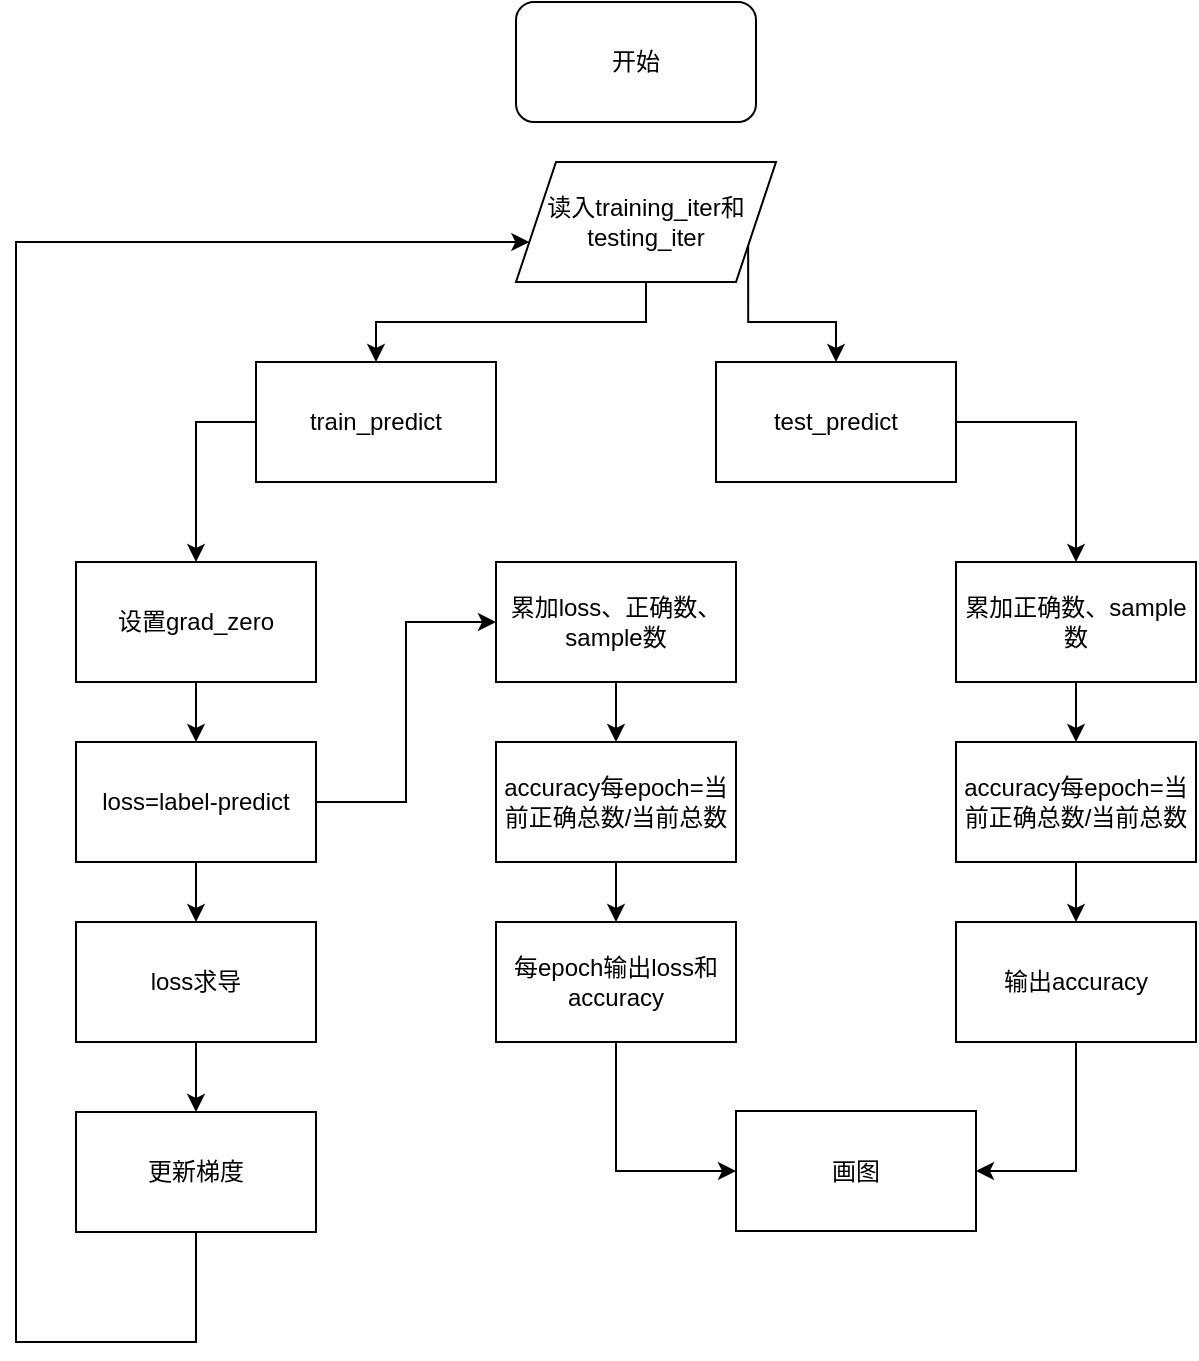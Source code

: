 <mxfile version="24.2.7" type="device">
  <diagram name="第 1 页" id="3g3Wfdjch880W8ioHcnG">
    <mxGraphModel dx="907" dy="666" grid="1" gridSize="10" guides="1" tooltips="1" connect="1" arrows="1" fold="1" page="1" pageScale="1" pageWidth="827" pageHeight="1169" math="0" shadow="0">
      <root>
        <mxCell id="0" />
        <mxCell id="1" parent="0" />
        <mxCell id="HdxCdrpS5fzfI6IJm-NW-1" value="开始" style="rounded=1;whiteSpace=wrap;html=1;" parent="1" vertex="1">
          <mxGeometry x="280" y="30" width="120" height="60" as="geometry" />
        </mxCell>
        <mxCell id="69fULzKzqIoQ-AIb7Wg8-10" style="edgeStyle=orthogonalEdgeStyle;rounded=0;orthogonalLoop=1;jettySize=auto;html=1;exitX=0;exitY=0.5;exitDx=0;exitDy=0;entryX=0.5;entryY=0;entryDx=0;entryDy=0;" edge="1" parent="1" source="HdxCdrpS5fzfI6IJm-NW-3" target="HdxCdrpS5fzfI6IJm-NW-8">
          <mxGeometry relative="1" as="geometry" />
        </mxCell>
        <mxCell id="HdxCdrpS5fzfI6IJm-NW-3" value="train_predict" style="rounded=0;whiteSpace=wrap;html=1;" parent="1" vertex="1">
          <mxGeometry x="150" y="210" width="120" height="60" as="geometry" />
        </mxCell>
        <mxCell id="69fULzKzqIoQ-AIb7Wg8-19" style="edgeStyle=orthogonalEdgeStyle;rounded=0;orthogonalLoop=1;jettySize=auto;html=1;exitX=0.5;exitY=1;exitDx=0;exitDy=0;entryX=0.5;entryY=0;entryDx=0;entryDy=0;" edge="1" parent="1" source="HdxCdrpS5fzfI6IJm-NW-4" target="HdxCdrpS5fzfI6IJm-NW-3">
          <mxGeometry relative="1" as="geometry" />
        </mxCell>
        <mxCell id="69fULzKzqIoQ-AIb7Wg8-20" style="edgeStyle=orthogonalEdgeStyle;rounded=0;orthogonalLoop=1;jettySize=auto;html=1;exitX=1;exitY=0.75;exitDx=0;exitDy=0;entryX=0.5;entryY=0;entryDx=0;entryDy=0;" edge="1" parent="1" source="HdxCdrpS5fzfI6IJm-NW-4" target="69fULzKzqIoQ-AIb7Wg8-2">
          <mxGeometry relative="1" as="geometry" />
        </mxCell>
        <mxCell id="HdxCdrpS5fzfI6IJm-NW-4" value="读入training_iter和testing_iter" style="shape=parallelogram;perimeter=parallelogramPerimeter;whiteSpace=wrap;html=1;fixedSize=1;" parent="1" vertex="1">
          <mxGeometry x="280" y="110" width="130" height="60" as="geometry" />
        </mxCell>
        <mxCell id="69fULzKzqIoQ-AIb7Wg8-12" value="" style="edgeStyle=orthogonalEdgeStyle;rounded=0;orthogonalLoop=1;jettySize=auto;html=1;" edge="1" parent="1" source="HdxCdrpS5fzfI6IJm-NW-5" target="HdxCdrpS5fzfI6IJm-NW-7">
          <mxGeometry relative="1" as="geometry" />
        </mxCell>
        <mxCell id="69fULzKzqIoQ-AIb7Wg8-14" style="edgeStyle=orthogonalEdgeStyle;rounded=0;orthogonalLoop=1;jettySize=auto;html=1;exitX=1;exitY=0.5;exitDx=0;exitDy=0;entryX=0;entryY=0.5;entryDx=0;entryDy=0;" edge="1" parent="1" source="HdxCdrpS5fzfI6IJm-NW-5" target="69fULzKzqIoQ-AIb7Wg8-4">
          <mxGeometry relative="1" as="geometry" />
        </mxCell>
        <mxCell id="HdxCdrpS5fzfI6IJm-NW-5" value="loss=label-predict" style="rounded=0;whiteSpace=wrap;html=1;" parent="1" vertex="1">
          <mxGeometry x="60" y="400" width="120" height="60" as="geometry" />
        </mxCell>
        <mxCell id="69fULzKzqIoQ-AIb7Wg8-13" value="" style="edgeStyle=orthogonalEdgeStyle;rounded=0;orthogonalLoop=1;jettySize=auto;html=1;" edge="1" parent="1" source="HdxCdrpS5fzfI6IJm-NW-7" target="69fULzKzqIoQ-AIb7Wg8-1">
          <mxGeometry relative="1" as="geometry" />
        </mxCell>
        <mxCell id="HdxCdrpS5fzfI6IJm-NW-7" value="loss&lt;span style=&quot;background-color: initial;&quot;&gt;求导&lt;/span&gt;" style="rounded=0;whiteSpace=wrap;html=1;" parent="1" vertex="1">
          <mxGeometry x="60" y="490" width="120" height="60" as="geometry" />
        </mxCell>
        <mxCell id="69fULzKzqIoQ-AIb7Wg8-11" value="" style="edgeStyle=orthogonalEdgeStyle;rounded=0;orthogonalLoop=1;jettySize=auto;html=1;" edge="1" parent="1" source="HdxCdrpS5fzfI6IJm-NW-8" target="HdxCdrpS5fzfI6IJm-NW-5">
          <mxGeometry relative="1" as="geometry" />
        </mxCell>
        <mxCell id="HdxCdrpS5fzfI6IJm-NW-8" value="设置grad_zero" style="rounded=0;whiteSpace=wrap;html=1;" parent="1" vertex="1">
          <mxGeometry x="60" y="310" width="120" height="60" as="geometry" />
        </mxCell>
        <mxCell id="69fULzKzqIoQ-AIb7Wg8-18" style="edgeStyle=orthogonalEdgeStyle;rounded=0;orthogonalLoop=1;jettySize=auto;html=1;exitX=0.5;exitY=1;exitDx=0;exitDy=0;" edge="1" parent="1" source="69fULzKzqIoQ-AIb7Wg8-1" target="HdxCdrpS5fzfI6IJm-NW-4">
          <mxGeometry relative="1" as="geometry">
            <mxPoint x="30" y="150" as="targetPoint" />
            <Array as="points">
              <mxPoint x="120" y="700" />
              <mxPoint x="30" y="700" />
              <mxPoint x="30" y="150" />
            </Array>
          </mxGeometry>
        </mxCell>
        <mxCell id="69fULzKzqIoQ-AIb7Wg8-1" value="更新梯度" style="rounded=0;whiteSpace=wrap;html=1;" vertex="1" parent="1">
          <mxGeometry x="60" y="585" width="120" height="60" as="geometry" />
        </mxCell>
        <mxCell id="69fULzKzqIoQ-AIb7Wg8-21" style="edgeStyle=orthogonalEdgeStyle;rounded=0;orthogonalLoop=1;jettySize=auto;html=1;exitX=1;exitY=0.5;exitDx=0;exitDy=0;entryX=0.5;entryY=0;entryDx=0;entryDy=0;" edge="1" parent="1" source="69fULzKzqIoQ-AIb7Wg8-2" target="69fULzKzqIoQ-AIb7Wg8-7">
          <mxGeometry relative="1" as="geometry" />
        </mxCell>
        <mxCell id="69fULzKzqIoQ-AIb7Wg8-2" value="test_predict" style="rounded=0;whiteSpace=wrap;html=1;" vertex="1" parent="1">
          <mxGeometry x="380" y="210" width="120" height="60" as="geometry" />
        </mxCell>
        <mxCell id="69fULzKzqIoQ-AIb7Wg8-16" style="edgeStyle=orthogonalEdgeStyle;rounded=0;orthogonalLoop=1;jettySize=auto;html=1;exitX=0.5;exitY=1;exitDx=0;exitDy=0;" edge="1" parent="1" source="69fULzKzqIoQ-AIb7Wg8-3" target="69fULzKzqIoQ-AIb7Wg8-5">
          <mxGeometry relative="1" as="geometry" />
        </mxCell>
        <mxCell id="69fULzKzqIoQ-AIb7Wg8-3" value="accuracy每epoch=当前正确总数/当前总数" style="rounded=0;whiteSpace=wrap;html=1;" vertex="1" parent="1">
          <mxGeometry x="270" y="400" width="120" height="60" as="geometry" />
        </mxCell>
        <mxCell id="69fULzKzqIoQ-AIb7Wg8-15" style="edgeStyle=orthogonalEdgeStyle;rounded=0;orthogonalLoop=1;jettySize=auto;html=1;exitX=0.5;exitY=1;exitDx=0;exitDy=0;entryX=0.5;entryY=0;entryDx=0;entryDy=0;" edge="1" parent="1" source="69fULzKzqIoQ-AIb7Wg8-4" target="69fULzKzqIoQ-AIb7Wg8-3">
          <mxGeometry relative="1" as="geometry" />
        </mxCell>
        <mxCell id="69fULzKzqIoQ-AIb7Wg8-4" value="累加loss、正确数、sample数" style="rounded=0;whiteSpace=wrap;html=1;" vertex="1" parent="1">
          <mxGeometry x="270" y="310" width="120" height="60" as="geometry" />
        </mxCell>
        <mxCell id="69fULzKzqIoQ-AIb7Wg8-17" style="edgeStyle=orthogonalEdgeStyle;rounded=0;orthogonalLoop=1;jettySize=auto;html=1;exitX=0.5;exitY=1;exitDx=0;exitDy=0;entryX=0;entryY=0.5;entryDx=0;entryDy=0;" edge="1" parent="1" source="69fULzKzqIoQ-AIb7Wg8-5" target="69fULzKzqIoQ-AIb7Wg8-6">
          <mxGeometry relative="1" as="geometry" />
        </mxCell>
        <mxCell id="69fULzKzqIoQ-AIb7Wg8-5" value="每epoch输出loss和accuracy" style="rounded=0;whiteSpace=wrap;html=1;" vertex="1" parent="1">
          <mxGeometry x="270" y="490" width="120" height="60" as="geometry" />
        </mxCell>
        <mxCell id="69fULzKzqIoQ-AIb7Wg8-6" value="画图" style="rounded=0;whiteSpace=wrap;html=1;" vertex="1" parent="1">
          <mxGeometry x="390" y="584.5" width="120" height="60" as="geometry" />
        </mxCell>
        <mxCell id="69fULzKzqIoQ-AIb7Wg8-22" style="edgeStyle=orthogonalEdgeStyle;rounded=0;orthogonalLoop=1;jettySize=auto;html=1;exitX=0.5;exitY=1;exitDx=0;exitDy=0;entryX=0.5;entryY=0;entryDx=0;entryDy=0;" edge="1" parent="1" source="69fULzKzqIoQ-AIb7Wg8-7" target="69fULzKzqIoQ-AIb7Wg8-8">
          <mxGeometry relative="1" as="geometry" />
        </mxCell>
        <mxCell id="69fULzKzqIoQ-AIb7Wg8-7" value="累加正确数、sample数" style="rounded=0;whiteSpace=wrap;html=1;" vertex="1" parent="1">
          <mxGeometry x="500" y="310" width="120" height="60" as="geometry" />
        </mxCell>
        <mxCell id="69fULzKzqIoQ-AIb7Wg8-23" style="edgeStyle=orthogonalEdgeStyle;rounded=0;orthogonalLoop=1;jettySize=auto;html=1;exitX=0.5;exitY=1;exitDx=0;exitDy=0;entryX=0.5;entryY=0;entryDx=0;entryDy=0;" edge="1" parent="1" source="69fULzKzqIoQ-AIb7Wg8-8" target="69fULzKzqIoQ-AIb7Wg8-9">
          <mxGeometry relative="1" as="geometry" />
        </mxCell>
        <mxCell id="69fULzKzqIoQ-AIb7Wg8-8" value="accuracy每epoch=当前正确总数/当前总数" style="rounded=0;whiteSpace=wrap;html=1;" vertex="1" parent="1">
          <mxGeometry x="500" y="400" width="120" height="60" as="geometry" />
        </mxCell>
        <mxCell id="69fULzKzqIoQ-AIb7Wg8-24" style="edgeStyle=orthogonalEdgeStyle;rounded=0;orthogonalLoop=1;jettySize=auto;html=1;exitX=0.5;exitY=1;exitDx=0;exitDy=0;entryX=1;entryY=0.5;entryDx=0;entryDy=0;" edge="1" parent="1" source="69fULzKzqIoQ-AIb7Wg8-9" target="69fULzKzqIoQ-AIb7Wg8-6">
          <mxGeometry relative="1" as="geometry" />
        </mxCell>
        <mxCell id="69fULzKzqIoQ-AIb7Wg8-9" value="输出accuracy" style="rounded=0;whiteSpace=wrap;html=1;" vertex="1" parent="1">
          <mxGeometry x="500" y="490" width="120" height="60" as="geometry" />
        </mxCell>
      </root>
    </mxGraphModel>
  </diagram>
</mxfile>
